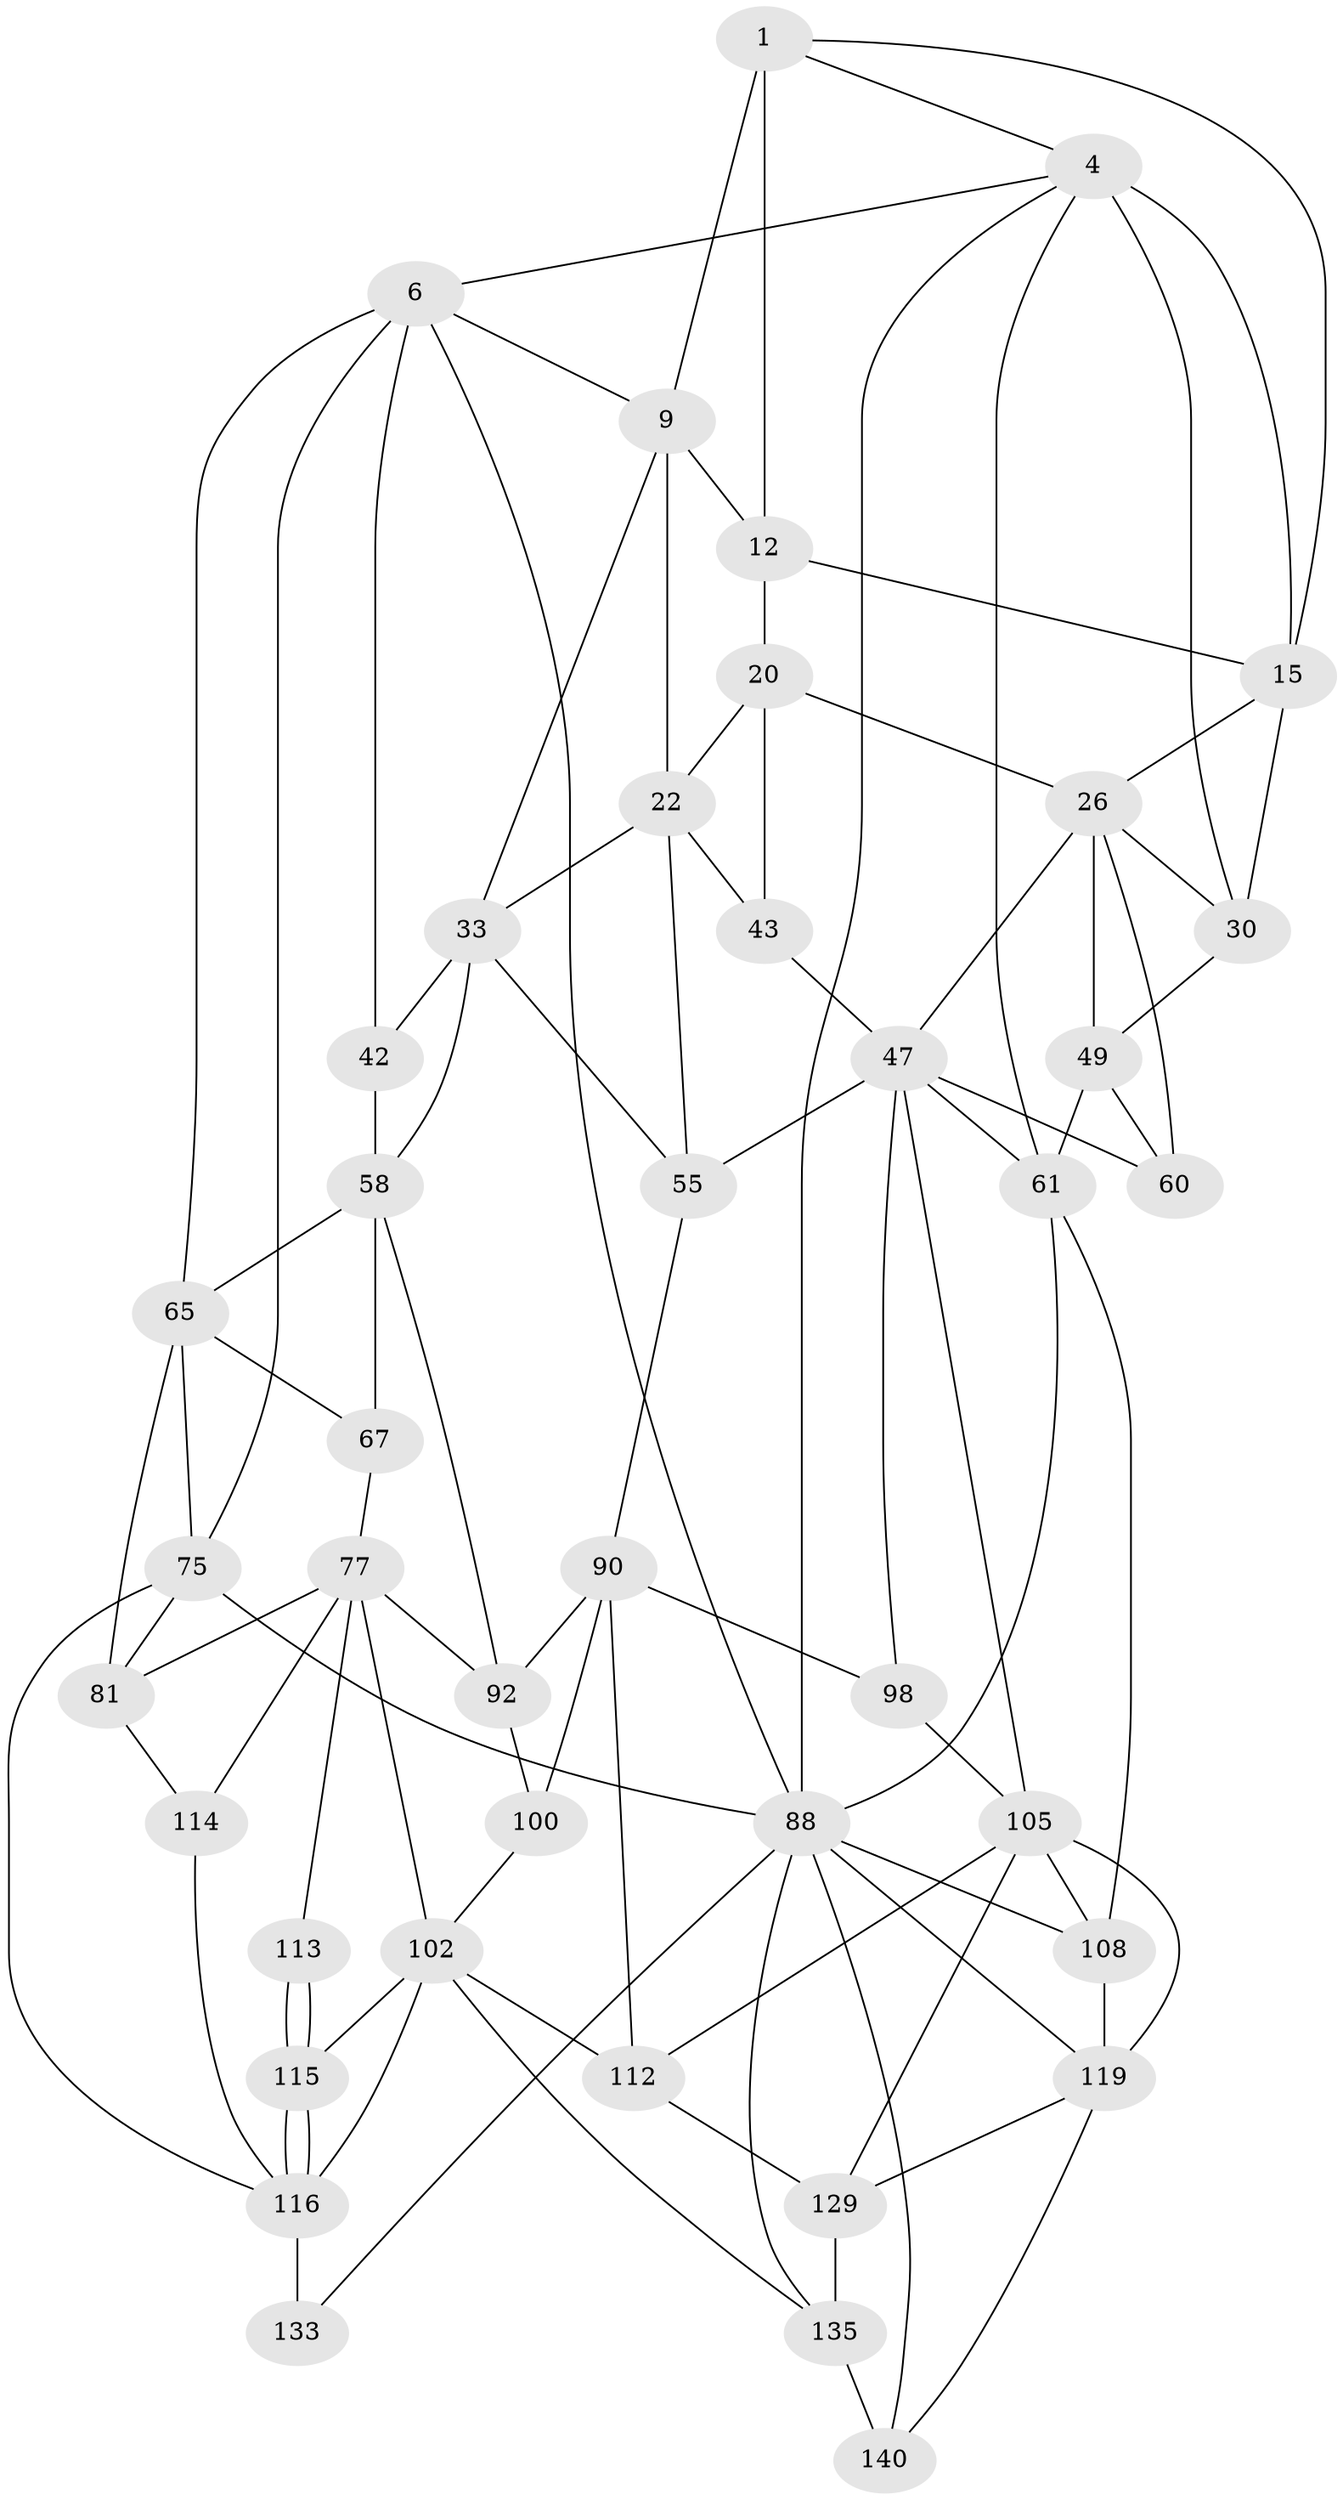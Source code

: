 // original degree distribution, {3: 0.014084507042253521, 4: 0.24647887323943662, 5: 0.5070422535211268, 6: 0.2323943661971831}
// Generated by graph-tools (version 1.1) at 2025/21/03/04/25 18:21:39]
// undirected, 42 vertices, 95 edges
graph export_dot {
graph [start="1"]
  node [color=gray90,style=filled];
  1 [pos="+0.43759126908109713+0",super="+2+8"];
  4 [pos="+1+0",super="+5+17"];
  6 [pos="+0+0",super="+7+39"];
  9 [pos="+0.3846057652988386+0.11517650953478636",super="+10+14"];
  12 [pos="+0.5531714136955036+0.09566550072356879",super="+16+13"];
  15 [pos="+0.7492916414177797+0.11247459043015712",super="+19"];
  20 [pos="+0.669532451530619+0.2540031694365719",super="+21+27"];
  22 [pos="+0.5594067834407023+0.2759804956077778",super="+52+23"];
  26 [pos="+0.7409409979073933+0.2750832172787291",super="+38"];
  30 [pos="+0.8957298543182638+0.2698576119634168",super="+31"];
  33 [pos="+0.47372707232640965+0.2639090230667977",super="+34+57"];
  42 [pos="+0.19013826505508014+0.32032479727550617"];
  43 [pos="+0.6623235674636357+0.3917022346625504",super="+48"];
  47 [pos="+0.6879451473551087+0.4251203264519769",super="+70"];
  49 [pos="+0.882560518673303+0.4172977619546004",super="+50"];
  55 [pos="+0.6046397701772708+0.4788343394804926",super="+56"];
  58 [pos="+0.35944849804328904+0.4339022363530406",super="+71+59"];
  60 [pos="+0.827033598047585+0.42801139520527887"];
  61 [pos="+1+0.45341287839966204",super="+62"];
  65 [pos="+0.14426812618215168+0.36700013805009585",super="+69"];
  67 [pos="+0.26019265452391027+0.46998369199613677",super="+72+68"];
  75 [pos="+0+0.4458486380846246",super="+85"];
  77 [pos="+0.2096484995148791+0.5698041770213533",super="+82+78"];
  81 [pos="+0.08252264583753822+0.5243876949545446",super="+97"];
  88 [pos="+0+1",super="+137+89"];
  90 [pos="+0.48579482825933873+0.5435799578605095",super="+91+99"];
  92 [pos="+0.36048716164775046+0.5109184874753735",super="+93"];
  98 [pos="+0.5948452965798893+0.650618903945009"];
  100 [pos="+0.3925291303111301+0.6765823424363738",super="+101"];
  102 [pos="+0.372965222415007+0.6884877927918276",super="+123"];
  105 [pos="+0.7151326051552018+0.6794609016830498",super="+106"];
  108 [pos="+0.8892705375763678+0.6556154340152575",super="+109+110"];
  112 [pos="+0.45855140052778776+0.7347812264641194",super="+125"];
  113 [pos="+0.2645541732065321+0.7140992753023486"];
  114 [pos="+0.12238962468148376+0.6390032914513025"];
  115 [pos="+0.2449535328684073+0.7433665508282217"];
  116 [pos="+0.15405598485107216+0.7757766436089594",super="+131+117"];
  119 [pos="+0.6293154952813432+0.7727350902673581",super="+122"];
  129 [pos="+0.519688342852492+0.8885544348206947",super="+130"];
  133 [pos="+0.19576732731460156+0.8976008660118545"];
  135 [pos="+0.3109336659273589+0.8885685505357048",super="+138+136"];
  140 [pos="+0.39583834390539535+1",super="+142"];
  1 -- 12 [weight=2];
  1 -- 4;
  1 -- 15;
  1 -- 9;
  4 -- 6;
  4 -- 88;
  4 -- 61;
  4 -- 30 [weight=3];
  4 -- 15;
  6 -- 9;
  6 -- 65;
  6 -- 42;
  6 -- 75;
  6 -- 88;
  9 -- 33;
  9 -- 12;
  9 -- 22;
  12 -- 20;
  12 -- 15;
  15 -- 26;
  15 -- 30;
  20 -- 43 [weight=2];
  20 -- 22;
  20 -- 26;
  22 -- 43;
  22 -- 55;
  22 -- 33;
  26 -- 60;
  26 -- 47;
  26 -- 30 [weight=2];
  26 -- 49;
  30 -- 49;
  33 -- 42;
  33 -- 58 [weight=2];
  33 -- 55;
  42 -- 58;
  43 -- 47;
  47 -- 98;
  47 -- 55;
  47 -- 105;
  47 -- 60;
  47 -- 61;
  49 -- 60;
  49 -- 61;
  55 -- 90;
  58 -- 67 [weight=2];
  58 -- 92;
  58 -- 65;
  61 -- 88;
  61 -- 108;
  65 -- 81;
  65 -- 75;
  65 -- 67;
  67 -- 77 [weight=2];
  75 -- 88;
  75 -- 81;
  75 -- 116 [weight=2];
  77 -- 92;
  77 -- 81;
  77 -- 114;
  77 -- 113 [weight=2];
  77 -- 102;
  81 -- 114;
  88 -- 133;
  88 -- 140;
  88 -- 119;
  88 -- 108 [weight=3];
  88 -- 135;
  90 -- 100 [weight=2];
  90 -- 92;
  90 -- 112;
  90 -- 98;
  92 -- 100;
  98 -- 105;
  100 -- 102;
  102 -- 112;
  102 -- 115;
  102 -- 135;
  102 -- 116;
  105 -- 108;
  105 -- 112;
  105 -- 129;
  105 -- 119 [weight=2];
  108 -- 119;
  112 -- 129;
  113 -- 115;
  113 -- 115;
  114 -- 116;
  115 -- 116;
  115 -- 116;
  116 -- 133 [weight=2];
  119 -- 129;
  119 -- 140;
  129 -- 135;
  135 -- 140 [weight=2];
}

